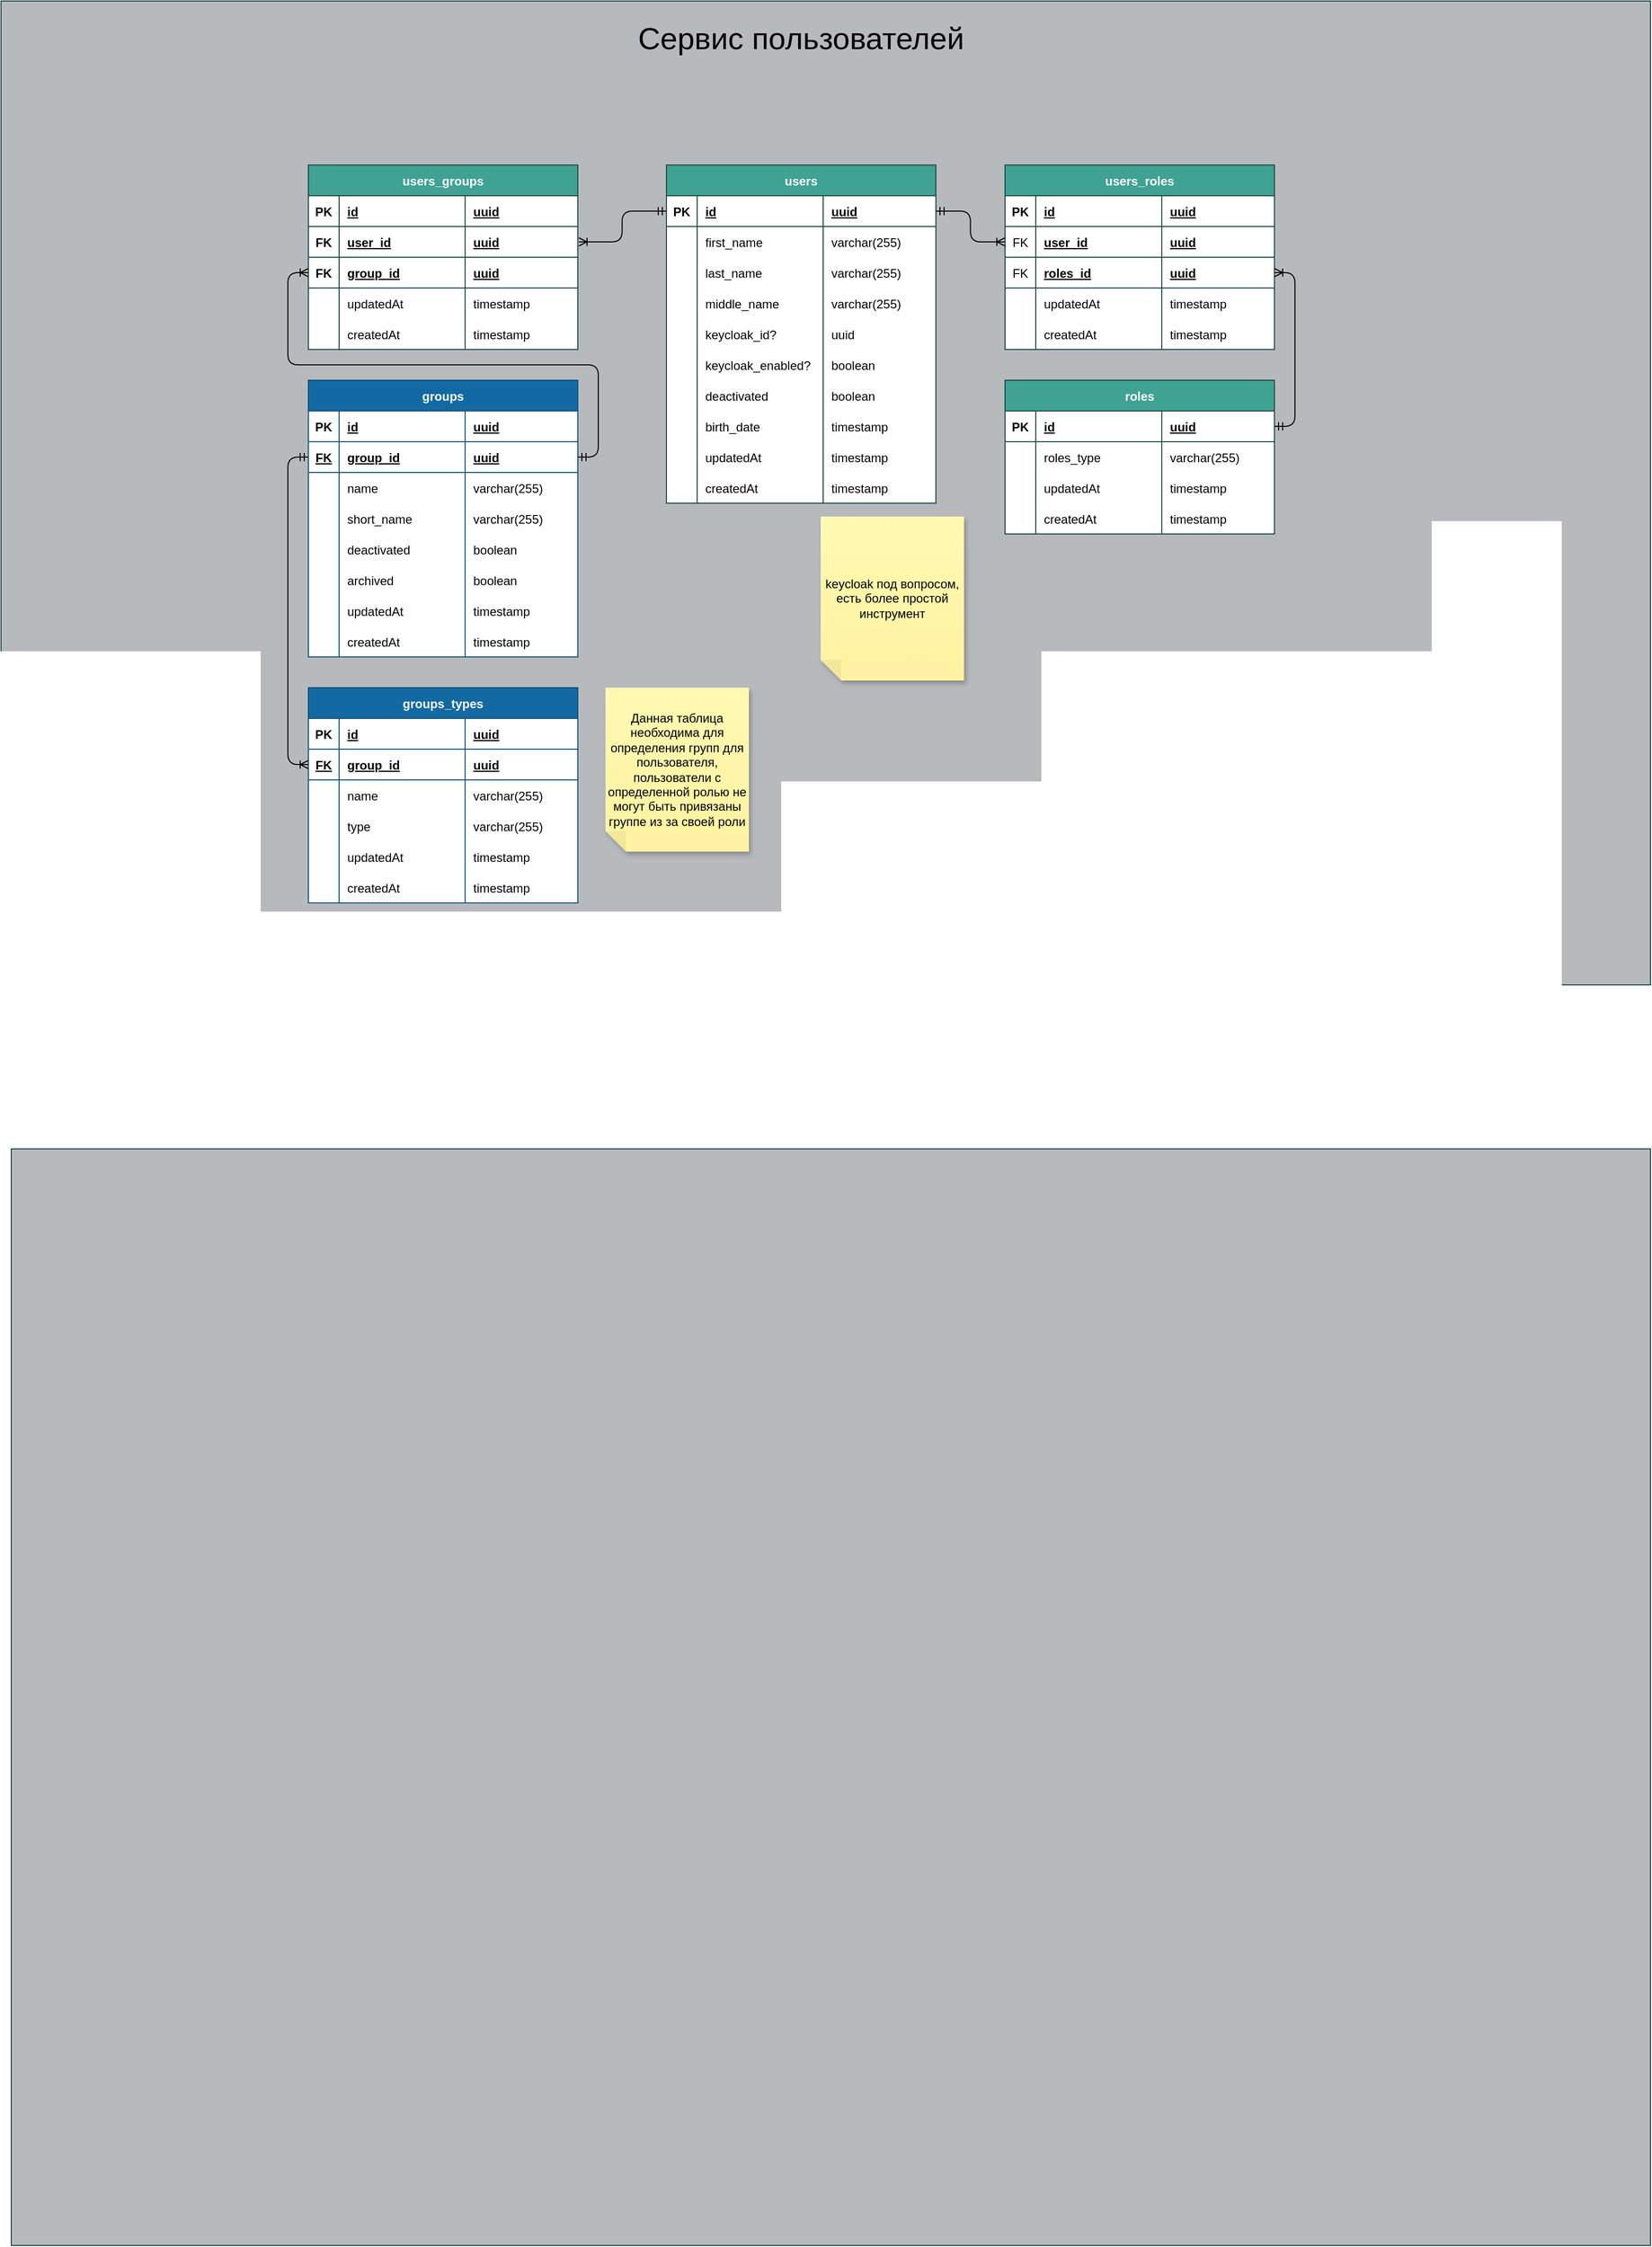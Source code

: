 <mxfile version="20.5.3" type="embed"><diagram name="Схема базы данных" id="sNNG_rTBb9Sv7WH3giw5"><mxGraphModel dx="1397" dy="708" grid="1" gridSize="10" guides="1" tooltips="1" connect="1" arrows="1" fold="1" page="1" pageScale="1" pageWidth="413" pageHeight="583" background="#ffffff" math="0" shadow="0"><root><mxCell id="0"/><mxCell id="1" parent="0"/><mxCell id="tufFg8tONRUplMRt9rdd-1" value="" style="rounded=0;whiteSpace=wrap;html=1;strokeColor=#1c4740;fillColor=#B7BABD;glass=0;gradientColor=none;" parent="1" vertex="1"><mxGeometry x="-370" y="80" width="1610" height="960" as="geometry"/></mxCell><mxCell id="tufFg8tONRUplMRt9rdd-44" value="users" style="shape=table;startSize=30;container=1;collapsible=1;childLayout=tableLayout;fixedRows=1;rowLines=0;fontStyle=1;align=center;resizeLast=1;shadow=0;fontColor=#ffffff;strokeColor=#1C4740;fillColor=#3FA292;swimlaneFillColor=#FFFFFF;" parent="1" vertex="1"><mxGeometry x="279.5" y="240" width="263" height="330" as="geometry"/></mxCell><mxCell id="tufFg8tONRUplMRt9rdd-45" value="" style="shape=partialRectangle;collapsible=0;dropTarget=0;pointerEvents=0;fillColor=none;top=0;left=0;bottom=1;right=0;points=[[0,0.5],[1,0.5]];portConstraint=eastwest;shadow=0;fontColor=#030303;strokeColor=#1C4740;" parent="tufFg8tONRUplMRt9rdd-44" vertex="1"><mxGeometry y="30" width="263" height="30" as="geometry"/></mxCell><mxCell id="tufFg8tONRUplMRt9rdd-46" value="PK" style="shape=partialRectangle;connectable=0;fillColor=none;top=0;left=0;bottom=0;right=0;fontStyle=1;overflow=hidden;shadow=0;fontColor=#030303;strokeColor=#000000;" parent="tufFg8tONRUplMRt9rdd-45" vertex="1"><mxGeometry width="30" height="30" as="geometry"><mxRectangle width="30" height="30" as="alternateBounds"/></mxGeometry></mxCell><mxCell id="tufFg8tONRUplMRt9rdd-47" value="id" style="shape=partialRectangle;connectable=0;fillColor=none;top=0;left=0;bottom=0;right=0;align=left;spacingLeft=6;fontStyle=5;overflow=hidden;shadow=0;fontColor=#030303;strokeColor=#000000;" parent="tufFg8tONRUplMRt9rdd-45" vertex="1"><mxGeometry x="30" width="123" height="30" as="geometry"><mxRectangle width="123" height="30" as="alternateBounds"/></mxGeometry></mxCell><mxCell id="tufFg8tONRUplMRt9rdd-48" value="uuid" style="shape=partialRectangle;connectable=0;fillColor=none;top=0;left=0;bottom=0;right=0;align=left;spacingLeft=6;fontStyle=5;overflow=hidden;shadow=0;fontColor=#030303;strokeColor=#000000;" parent="tufFg8tONRUplMRt9rdd-45" vertex="1"><mxGeometry x="153" width="110" height="30" as="geometry"><mxRectangle width="110" height="30" as="alternateBounds"/></mxGeometry></mxCell><mxCell id="tufFg8tONRUplMRt9rdd-49" style="shape=partialRectangle;collapsible=0;dropTarget=0;pointerEvents=0;fillColor=none;top=0;left=0;bottom=0;right=0;points=[[0,0.5],[1,0.5]];portConstraint=eastwest;shadow=0;fontColor=#030303;strokeColor=#1c4740;" parent="tufFg8tONRUplMRt9rdd-44" vertex="1"><mxGeometry y="60" width="263" height="30" as="geometry"/></mxCell><mxCell id="tufFg8tONRUplMRt9rdd-50" value="" style="shape=partialRectangle;connectable=0;fillColor=none;top=0;left=0;bottom=0;right=0;editable=1;overflow=hidden;shadow=0;fontColor=#030303;strokeColor=#000000;" parent="tufFg8tONRUplMRt9rdd-49" vertex="1"><mxGeometry width="30" height="30" as="geometry"><mxRectangle width="30" height="30" as="alternateBounds"/></mxGeometry></mxCell><mxCell id="tufFg8tONRUplMRt9rdd-51" value="first_name" style="shape=partialRectangle;connectable=0;fillColor=none;top=0;left=0;bottom=0;right=0;align=left;spacingLeft=6;overflow=hidden;shadow=0;fontColor=#030303;strokeColor=#000000;" parent="tufFg8tONRUplMRt9rdd-49" vertex="1"><mxGeometry x="30" width="123" height="30" as="geometry"><mxRectangle width="123" height="30" as="alternateBounds"/></mxGeometry></mxCell><mxCell id="tufFg8tONRUplMRt9rdd-52" value="varchar(255)" style="shape=partialRectangle;connectable=0;fillColor=none;top=0;left=0;bottom=0;right=0;align=left;spacingLeft=6;overflow=hidden;shadow=0;fontColor=#030303;strokeColor=#000000;" parent="tufFg8tONRUplMRt9rdd-49" vertex="1"><mxGeometry x="153" width="110" height="30" as="geometry"><mxRectangle width="110" height="30" as="alternateBounds"/></mxGeometry></mxCell><mxCell id="tufFg8tONRUplMRt9rdd-97" style="shape=partialRectangle;collapsible=0;dropTarget=0;pointerEvents=0;fillColor=none;top=0;left=0;bottom=0;right=0;points=[[0,0.5],[1,0.5]];portConstraint=eastwest;shadow=0;fontColor=#030303;strokeColor=#000000;" parent="tufFg8tONRUplMRt9rdd-44" vertex="1"><mxGeometry y="90" width="263" height="30" as="geometry"/></mxCell><mxCell id="tufFg8tONRUplMRt9rdd-98" value="" style="shape=partialRectangle;connectable=0;fillColor=none;top=0;left=0;bottom=0;right=0;editable=1;overflow=hidden;shadow=0;fontColor=#030303;strokeColor=#000000;" parent="tufFg8tONRUplMRt9rdd-97" vertex="1"><mxGeometry width="30" height="30" as="geometry"><mxRectangle width="30" height="30" as="alternateBounds"/></mxGeometry></mxCell><mxCell id="tufFg8tONRUplMRt9rdd-99" value="last_name" style="shape=partialRectangle;connectable=0;fillColor=none;top=0;left=0;bottom=0;right=0;align=left;spacingLeft=6;overflow=hidden;shadow=0;fontColor=#030303;strokeColor=#000000;" parent="tufFg8tONRUplMRt9rdd-97" vertex="1"><mxGeometry x="30" width="123" height="30" as="geometry"><mxRectangle width="123" height="30" as="alternateBounds"/></mxGeometry></mxCell><mxCell id="tufFg8tONRUplMRt9rdd-100" value="varchar(255)" style="shape=partialRectangle;connectable=0;fillColor=none;top=0;left=0;bottom=0;right=0;align=left;spacingLeft=6;overflow=hidden;shadow=0;fontColor=#030303;strokeColor=#000000;" parent="tufFg8tONRUplMRt9rdd-97" vertex="1"><mxGeometry x="153" width="110" height="30" as="geometry"><mxRectangle width="110" height="30" as="alternateBounds"/></mxGeometry></mxCell><mxCell id="tufFg8tONRUplMRt9rdd-101" style="shape=partialRectangle;collapsible=0;dropTarget=0;pointerEvents=0;fillColor=none;top=0;left=0;bottom=0;right=0;points=[[0,0.5],[1,0.5]];portConstraint=eastwest;shadow=0;fontColor=#030303;strokeColor=#000000;" parent="tufFg8tONRUplMRt9rdd-44" vertex="1"><mxGeometry y="120" width="263" height="30" as="geometry"/></mxCell><mxCell id="tufFg8tONRUplMRt9rdd-102" value="" style="shape=partialRectangle;connectable=0;fillColor=none;top=0;left=0;bottom=0;right=0;editable=1;overflow=hidden;shadow=0;fontColor=#030303;strokeColor=#000000;" parent="tufFg8tONRUplMRt9rdd-101" vertex="1"><mxGeometry width="30" height="30" as="geometry"><mxRectangle width="30" height="30" as="alternateBounds"/></mxGeometry></mxCell><mxCell id="tufFg8tONRUplMRt9rdd-103" value="middle_name" style="shape=partialRectangle;connectable=0;fillColor=none;top=0;left=0;bottom=0;right=0;align=left;spacingLeft=6;overflow=hidden;shadow=0;fontColor=#030303;strokeColor=#000000;" parent="tufFg8tONRUplMRt9rdd-101" vertex="1"><mxGeometry x="30" width="123" height="30" as="geometry"><mxRectangle width="123" height="30" as="alternateBounds"/></mxGeometry></mxCell><mxCell id="tufFg8tONRUplMRt9rdd-104" value="varchar(255)" style="shape=partialRectangle;connectable=0;fillColor=none;top=0;left=0;bottom=0;right=0;align=left;spacingLeft=6;overflow=hidden;shadow=0;fontColor=#030303;strokeColor=#000000;" parent="tufFg8tONRUplMRt9rdd-101" vertex="1"><mxGeometry x="153" width="110" height="30" as="geometry"><mxRectangle width="110" height="30" as="alternateBounds"/></mxGeometry></mxCell><mxCell id="tufFg8tONRUplMRt9rdd-105" style="shape=partialRectangle;collapsible=0;dropTarget=0;pointerEvents=0;fillColor=none;top=0;left=0;bottom=0;right=0;points=[[0,0.5],[1,0.5]];portConstraint=eastwest;shadow=0;fontColor=#030303;strokeColor=#000000;" parent="tufFg8tONRUplMRt9rdd-44" vertex="1"><mxGeometry y="150" width="263" height="30" as="geometry"/></mxCell><mxCell id="tufFg8tONRUplMRt9rdd-106" value="" style="shape=partialRectangle;connectable=0;fillColor=none;top=0;left=0;bottom=0;right=0;editable=1;overflow=hidden;shadow=0;fontColor=#030303;strokeColor=#000000;" parent="tufFg8tONRUplMRt9rdd-105" vertex="1"><mxGeometry width="30" height="30" as="geometry"><mxRectangle width="30" height="30" as="alternateBounds"/></mxGeometry></mxCell><mxCell id="tufFg8tONRUplMRt9rdd-107" value="keycloak_id?" style="shape=partialRectangle;connectable=0;fillColor=none;top=0;left=0;bottom=0;right=0;align=left;spacingLeft=6;overflow=hidden;shadow=0;fontColor=#030303;strokeColor=#000000;" parent="tufFg8tONRUplMRt9rdd-105" vertex="1"><mxGeometry x="30" width="123" height="30" as="geometry"><mxRectangle width="123" height="30" as="alternateBounds"/></mxGeometry></mxCell><mxCell id="tufFg8tONRUplMRt9rdd-108" value="uuid" style="shape=partialRectangle;connectable=0;fillColor=none;top=0;left=0;bottom=0;right=0;align=left;spacingLeft=6;overflow=hidden;shadow=0;fontColor=#030303;strokeColor=#000000;" parent="tufFg8tONRUplMRt9rdd-105" vertex="1"><mxGeometry x="153" width="110" height="30" as="geometry"><mxRectangle width="110" height="30" as="alternateBounds"/></mxGeometry></mxCell><mxCell id="tufFg8tONRUplMRt9rdd-109" style="shape=partialRectangle;collapsible=0;dropTarget=0;pointerEvents=0;fillColor=none;top=0;left=0;bottom=0;right=0;points=[[0,0.5],[1,0.5]];portConstraint=eastwest;shadow=0;fontColor=#030303;strokeColor=#000000;" parent="tufFg8tONRUplMRt9rdd-44" vertex="1"><mxGeometry y="180" width="263" height="30" as="geometry"/></mxCell><mxCell id="tufFg8tONRUplMRt9rdd-110" value="" style="shape=partialRectangle;connectable=0;fillColor=none;top=0;left=0;bottom=0;right=0;editable=1;overflow=hidden;shadow=0;fontColor=#030303;strokeColor=#000000;" parent="tufFg8tONRUplMRt9rdd-109" vertex="1"><mxGeometry width="30" height="30" as="geometry"><mxRectangle width="30" height="30" as="alternateBounds"/></mxGeometry></mxCell><mxCell id="tufFg8tONRUplMRt9rdd-111" value="keycloak_enabled?" style="shape=partialRectangle;connectable=0;fillColor=none;top=0;left=0;bottom=0;right=0;align=left;spacingLeft=6;overflow=hidden;shadow=0;fontColor=#030303;strokeColor=#000000;" parent="tufFg8tONRUplMRt9rdd-109" vertex="1"><mxGeometry x="30" width="123" height="30" as="geometry"><mxRectangle width="123" height="30" as="alternateBounds"/></mxGeometry></mxCell><mxCell id="tufFg8tONRUplMRt9rdd-112" value="boolean" style="shape=partialRectangle;connectable=0;fillColor=none;top=0;left=0;bottom=0;right=0;align=left;spacingLeft=6;overflow=hidden;shadow=0;fontColor=#030303;strokeColor=#000000;" parent="tufFg8tONRUplMRt9rdd-109" vertex="1"><mxGeometry x="153" width="110" height="30" as="geometry"><mxRectangle width="110" height="30" as="alternateBounds"/></mxGeometry></mxCell><mxCell id="tufFg8tONRUplMRt9rdd-113" style="shape=partialRectangle;collapsible=0;dropTarget=0;pointerEvents=0;fillColor=none;top=0;left=0;bottom=0;right=0;points=[[0,0.5],[1,0.5]];portConstraint=eastwest;shadow=0;fontColor=#030303;strokeColor=#000000;" parent="tufFg8tONRUplMRt9rdd-44" vertex="1"><mxGeometry y="210" width="263" height="30" as="geometry"/></mxCell><mxCell id="tufFg8tONRUplMRt9rdd-114" value="" style="shape=partialRectangle;connectable=0;fillColor=none;top=0;left=0;bottom=0;right=0;editable=1;overflow=hidden;shadow=0;fontColor=#030303;strokeColor=#000000;" parent="tufFg8tONRUplMRt9rdd-113" vertex="1"><mxGeometry width="30" height="30" as="geometry"><mxRectangle width="30" height="30" as="alternateBounds"/></mxGeometry></mxCell><mxCell id="tufFg8tONRUplMRt9rdd-115" value="deactivated" style="shape=partialRectangle;connectable=0;fillColor=none;top=0;left=0;bottom=0;right=0;align=left;spacingLeft=6;overflow=hidden;shadow=0;fontColor=#030303;strokeColor=#000000;" parent="tufFg8tONRUplMRt9rdd-113" vertex="1"><mxGeometry x="30" width="123" height="30" as="geometry"><mxRectangle width="123" height="30" as="alternateBounds"/></mxGeometry></mxCell><mxCell id="tufFg8tONRUplMRt9rdd-116" value="boolean" style="shape=partialRectangle;connectable=0;fillColor=none;top=0;left=0;bottom=0;right=0;align=left;spacingLeft=6;overflow=hidden;shadow=0;fontColor=#030303;strokeColor=#000000;" parent="tufFg8tONRUplMRt9rdd-113" vertex="1"><mxGeometry x="153" width="110" height="30" as="geometry"><mxRectangle width="110" height="30" as="alternateBounds"/></mxGeometry></mxCell><mxCell id="tufFg8tONRUplMRt9rdd-117" style="shape=partialRectangle;collapsible=0;dropTarget=0;pointerEvents=0;fillColor=none;top=0;left=0;bottom=0;right=0;points=[[0,0.5],[1,0.5]];portConstraint=eastwest;shadow=0;fontColor=#030303;strokeColor=#000000;" parent="tufFg8tONRUplMRt9rdd-44" vertex="1"><mxGeometry y="240" width="263" height="30" as="geometry"/></mxCell><mxCell id="tufFg8tONRUplMRt9rdd-118" value="" style="shape=partialRectangle;connectable=0;fillColor=none;top=0;left=0;bottom=0;right=0;editable=1;overflow=hidden;shadow=0;fontColor=#030303;strokeColor=#000000;" parent="tufFg8tONRUplMRt9rdd-117" vertex="1"><mxGeometry width="30" height="30" as="geometry"><mxRectangle width="30" height="30" as="alternateBounds"/></mxGeometry></mxCell><mxCell id="tufFg8tONRUplMRt9rdd-119" value="birth_date" style="shape=partialRectangle;connectable=0;fillColor=none;top=0;left=0;bottom=0;right=0;align=left;spacingLeft=6;overflow=hidden;shadow=0;fontColor=#030303;strokeColor=#000000;" parent="tufFg8tONRUplMRt9rdd-117" vertex="1"><mxGeometry x="30" width="123" height="30" as="geometry"><mxRectangle width="123" height="30" as="alternateBounds"/></mxGeometry></mxCell><mxCell id="tufFg8tONRUplMRt9rdd-120" value="timestamp" style="shape=partialRectangle;connectable=0;fillColor=none;top=0;left=0;bottom=0;right=0;align=left;spacingLeft=6;overflow=hidden;shadow=0;fontColor=#030303;strokeColor=#000000;" parent="tufFg8tONRUplMRt9rdd-117" vertex="1"><mxGeometry x="153" width="110" height="30" as="geometry"><mxRectangle width="110" height="30" as="alternateBounds"/></mxGeometry></mxCell><mxCell id="tufFg8tONRUplMRt9rdd-89" value="" style="shape=partialRectangle;collapsible=0;dropTarget=0;pointerEvents=0;fillColor=none;top=0;left=0;bottom=0;right=0;points=[[0,0.5],[1,0.5]];portConstraint=eastwest;shadow=0;fontColor=#030303;strokeColor=#000000;" parent="tufFg8tONRUplMRt9rdd-44" vertex="1"><mxGeometry y="270" width="263" height="30" as="geometry"/></mxCell><mxCell id="tufFg8tONRUplMRt9rdd-90" value="" style="shape=partialRectangle;connectable=0;fillColor=none;top=0;left=0;bottom=0;right=0;editable=1;overflow=hidden;shadow=0;fontColor=#030303;strokeColor=#000000;" parent="tufFg8tONRUplMRt9rdd-89" vertex="1"><mxGeometry width="30" height="30" as="geometry"><mxRectangle width="30" height="30" as="alternateBounds"/></mxGeometry></mxCell><mxCell id="tufFg8tONRUplMRt9rdd-91" value="updatedAt" style="shape=partialRectangle;connectable=0;fillColor=none;top=0;left=0;bottom=0;right=0;align=left;spacingLeft=6;overflow=hidden;shadow=0;fontColor=#030303;strokeColor=#000000;" parent="tufFg8tONRUplMRt9rdd-89" vertex="1"><mxGeometry x="30" width="123" height="30" as="geometry"><mxRectangle width="123" height="30" as="alternateBounds"/></mxGeometry></mxCell><mxCell id="tufFg8tONRUplMRt9rdd-92" value="timestamp" style="shape=partialRectangle;connectable=0;fillColor=none;top=0;left=0;bottom=0;right=0;align=left;spacingLeft=6;overflow=hidden;shadow=0;fontColor=#030303;strokeColor=#000000;" parent="tufFg8tONRUplMRt9rdd-89" vertex="1"><mxGeometry x="153" width="110" height="30" as="geometry"><mxRectangle width="110" height="30" as="alternateBounds"/></mxGeometry></mxCell><mxCell id="tufFg8tONRUplMRt9rdd-93" style="shape=partialRectangle;collapsible=0;dropTarget=0;pointerEvents=0;fillColor=none;top=0;left=0;bottom=0;right=0;points=[[0,0.5],[1,0.5]];portConstraint=eastwest;shadow=0;fontColor=#030303;strokeColor=#000000;" parent="tufFg8tONRUplMRt9rdd-44" vertex="1"><mxGeometry y="300" width="263" height="30" as="geometry"/></mxCell><mxCell id="tufFg8tONRUplMRt9rdd-94" style="shape=partialRectangle;connectable=0;fillColor=none;top=0;left=0;bottom=0;right=0;editable=1;overflow=hidden;shadow=0;fontColor=#030303;strokeColor=#000000;" parent="tufFg8tONRUplMRt9rdd-93" vertex="1"><mxGeometry width="30" height="30" as="geometry"><mxRectangle width="30" height="30" as="alternateBounds"/></mxGeometry></mxCell><mxCell id="tufFg8tONRUplMRt9rdd-95" value="createdAt" style="shape=partialRectangle;connectable=0;fillColor=none;top=0;left=0;bottom=0;right=0;align=left;spacingLeft=6;overflow=hidden;shadow=0;fontColor=#030303;strokeColor=#000000;" parent="tufFg8tONRUplMRt9rdd-93" vertex="1"><mxGeometry x="30" width="123" height="30" as="geometry"><mxRectangle width="123" height="30" as="alternateBounds"/></mxGeometry></mxCell><mxCell id="tufFg8tONRUplMRt9rdd-96" value="timestamp" style="shape=partialRectangle;connectable=0;fillColor=none;top=0;left=0;bottom=0;right=0;align=left;spacingLeft=6;overflow=hidden;shadow=0;fontColor=#030303;strokeColor=#000000;" parent="tufFg8tONRUplMRt9rdd-93" vertex="1"><mxGeometry x="153" width="110" height="30" as="geometry"><mxRectangle width="110" height="30" as="alternateBounds"/></mxGeometry></mxCell><mxCell id="tufFg8tONRUplMRt9rdd-127" value="Сервис пользователей" style="text;html=1;strokeColor=none;fillColor=none;align=center;verticalAlign=middle;whiteSpace=wrap;rounded=0;shadow=0;fontColor=#030303;strokeWidth=5;spacing=7;spacingTop=1;fontSize=30;" parent="1" vertex="1"><mxGeometry x="121" y="100" width="580" height="30" as="geometry"/></mxCell><mxCell id="tufFg8tONRUplMRt9rdd-128" value="users_roles" style="shape=table;startSize=30;container=1;collapsible=1;childLayout=tableLayout;fixedRows=1;rowLines=0;fontStyle=1;align=center;resizeLast=1;shadow=0;fontColor=#ffffff;strokeColor=#1C4740;fillColor=#3FA292;swimlaneFillColor=#FFFFFF;" parent="1" vertex="1"><mxGeometry x="610" y="240" width="263" height="180" as="geometry"/></mxCell><mxCell id="tufFg8tONRUplMRt9rdd-129" value="" style="shape=partialRectangle;collapsible=0;dropTarget=0;pointerEvents=0;fillColor=none;top=0;left=0;bottom=1;right=0;points=[[0,0.5],[1,0.5]];portConstraint=eastwest;shadow=0;fontColor=#030303;strokeColor=#1C4740;" parent="tufFg8tONRUplMRt9rdd-128" vertex="1"><mxGeometry y="30" width="263" height="30" as="geometry"/></mxCell><mxCell id="tufFg8tONRUplMRt9rdd-130" value="PK" style="shape=partialRectangle;connectable=0;fillColor=none;top=0;left=0;bottom=0;right=0;fontStyle=1;overflow=hidden;shadow=0;fontColor=#030303;strokeColor=#000000;" parent="tufFg8tONRUplMRt9rdd-129" vertex="1"><mxGeometry width="30" height="30" as="geometry"><mxRectangle width="30" height="30" as="alternateBounds"/></mxGeometry></mxCell><mxCell id="tufFg8tONRUplMRt9rdd-131" value="id" style="shape=partialRectangle;connectable=0;fillColor=none;top=0;left=0;bottom=0;right=0;align=left;spacingLeft=6;fontStyle=5;overflow=hidden;shadow=0;fontColor=#030303;strokeColor=#000000;" parent="tufFg8tONRUplMRt9rdd-129" vertex="1"><mxGeometry x="30" width="123" height="30" as="geometry"><mxRectangle width="123" height="30" as="alternateBounds"/></mxGeometry></mxCell><mxCell id="tufFg8tONRUplMRt9rdd-132" value="uuid" style="shape=partialRectangle;connectable=0;fillColor=none;top=0;left=0;bottom=0;right=0;align=left;spacingLeft=6;fontStyle=5;overflow=hidden;shadow=0;fontColor=#030303;strokeColor=#000000;" parent="tufFg8tONRUplMRt9rdd-129" vertex="1"><mxGeometry x="153" width="110" height="30" as="geometry"><mxRectangle width="110" height="30" as="alternateBounds"/></mxGeometry></mxCell><mxCell id="tufFg8tONRUplMRt9rdd-133" style="shape=partialRectangle;collapsible=0;dropTarget=0;pointerEvents=0;fillColor=none;top=0;left=0;bottom=1;right=0;points=[[0,0.5],[1,0.5]];portConstraint=eastwest;shadow=0;fontColor=#030303;strokeColor=#1c4740;" parent="tufFg8tONRUplMRt9rdd-128" vertex="1"><mxGeometry y="60" width="263" height="30" as="geometry"/></mxCell><mxCell id="tufFg8tONRUplMRt9rdd-134" value="FK" style="shape=partialRectangle;connectable=0;fillColor=none;top=0;left=0;bottom=0;right=0;editable=1;overflow=hidden;shadow=0;fontColor=#030303;strokeColor=#000000;" parent="tufFg8tONRUplMRt9rdd-133" vertex="1"><mxGeometry width="30" height="30" as="geometry"><mxRectangle width="30" height="30" as="alternateBounds"/></mxGeometry></mxCell><mxCell id="tufFg8tONRUplMRt9rdd-135" value="user_id" style="shape=partialRectangle;connectable=0;fillColor=none;top=0;left=0;bottom=0;right=0;align=left;spacingLeft=6;overflow=hidden;shadow=0;fontColor=#030303;strokeColor=#000000;fontStyle=5" parent="tufFg8tONRUplMRt9rdd-133" vertex="1"><mxGeometry x="30" width="123" height="30" as="geometry"><mxRectangle width="123" height="30" as="alternateBounds"/></mxGeometry></mxCell><mxCell id="tufFg8tONRUplMRt9rdd-136" value="uuid" style="shape=partialRectangle;connectable=0;fillColor=none;top=0;left=0;bottom=0;right=0;align=left;spacingLeft=6;overflow=hidden;shadow=0;fontColor=#030303;strokeColor=#000000;fontStyle=5" parent="tufFg8tONRUplMRt9rdd-133" vertex="1"><mxGeometry x="153" width="110" height="30" as="geometry"><mxRectangle width="110" height="30" as="alternateBounds"/></mxGeometry></mxCell><mxCell id="tufFg8tONRUplMRt9rdd-137" style="shape=partialRectangle;collapsible=0;dropTarget=0;pointerEvents=0;fillColor=none;top=0;left=0;bottom=1;right=0;points=[[0,0.5],[1,0.5]];portConstraint=eastwest;shadow=0;fontColor=#030303;strokeColor=#1C4740;" parent="tufFg8tONRUplMRt9rdd-128" vertex="1"><mxGeometry y="90" width="263" height="30" as="geometry"/></mxCell><mxCell id="tufFg8tONRUplMRt9rdd-138" value="FK" style="shape=partialRectangle;connectable=0;fillColor=none;top=0;left=0;bottom=0;right=0;editable=1;overflow=hidden;shadow=0;fontColor=#030303;strokeColor=#000000;" parent="tufFg8tONRUplMRt9rdd-137" vertex="1"><mxGeometry width="30" height="30" as="geometry"><mxRectangle width="30" height="30" as="alternateBounds"/></mxGeometry></mxCell><mxCell id="tufFg8tONRUplMRt9rdd-139" value="roles_id" style="shape=partialRectangle;connectable=0;fillColor=none;top=0;left=0;bottom=0;right=0;align=left;spacingLeft=6;overflow=hidden;shadow=0;fontColor=#030303;strokeColor=#000000;fontStyle=5" parent="tufFg8tONRUplMRt9rdd-137" vertex="1"><mxGeometry x="30" width="123" height="30" as="geometry"><mxRectangle width="123" height="30" as="alternateBounds"/></mxGeometry></mxCell><mxCell id="tufFg8tONRUplMRt9rdd-140" value="uuid" style="shape=partialRectangle;connectable=0;fillColor=none;top=0;left=0;bottom=0;right=0;align=left;spacingLeft=6;overflow=hidden;shadow=0;fontColor=#030303;strokeColor=#000000;fontStyle=5" parent="tufFg8tONRUplMRt9rdd-137" vertex="1"><mxGeometry x="153" width="110" height="30" as="geometry"><mxRectangle width="110" height="30" as="alternateBounds"/></mxGeometry></mxCell><mxCell id="tufFg8tONRUplMRt9rdd-161" value="" style="shape=partialRectangle;collapsible=0;dropTarget=0;pointerEvents=0;fillColor=none;top=0;left=0;bottom=0;right=0;points=[[0,0.5],[1,0.5]];portConstraint=eastwest;shadow=0;fontColor=#030303;strokeColor=#000000;" parent="tufFg8tONRUplMRt9rdd-128" vertex="1"><mxGeometry y="120" width="263" height="30" as="geometry"/></mxCell><mxCell id="tufFg8tONRUplMRt9rdd-162" value="" style="shape=partialRectangle;connectable=0;fillColor=none;top=0;left=0;bottom=0;right=0;editable=1;overflow=hidden;shadow=0;fontColor=#030303;strokeColor=#000000;" parent="tufFg8tONRUplMRt9rdd-161" vertex="1"><mxGeometry width="30" height="30" as="geometry"><mxRectangle width="30" height="30" as="alternateBounds"/></mxGeometry></mxCell><mxCell id="tufFg8tONRUplMRt9rdd-163" value="updatedAt" style="shape=partialRectangle;connectable=0;fillColor=none;top=0;left=0;bottom=0;right=0;align=left;spacingLeft=6;overflow=hidden;shadow=0;fontColor=#030303;strokeColor=#000000;" parent="tufFg8tONRUplMRt9rdd-161" vertex="1"><mxGeometry x="30" width="123" height="30" as="geometry"><mxRectangle width="123" height="30" as="alternateBounds"/></mxGeometry></mxCell><mxCell id="tufFg8tONRUplMRt9rdd-164" value="timestamp" style="shape=partialRectangle;connectable=0;fillColor=none;top=0;left=0;bottom=0;right=0;align=left;spacingLeft=6;overflow=hidden;shadow=0;fontColor=#030303;strokeColor=#000000;" parent="tufFg8tONRUplMRt9rdd-161" vertex="1"><mxGeometry x="153" width="110" height="30" as="geometry"><mxRectangle width="110" height="30" as="alternateBounds"/></mxGeometry></mxCell><mxCell id="tufFg8tONRUplMRt9rdd-165" style="shape=partialRectangle;collapsible=0;dropTarget=0;pointerEvents=0;fillColor=none;top=0;left=0;bottom=0;right=0;points=[[0,0.5],[1,0.5]];portConstraint=eastwest;shadow=0;fontColor=#030303;strokeColor=#000000;" parent="tufFg8tONRUplMRt9rdd-128" vertex="1"><mxGeometry y="150" width="263" height="30" as="geometry"/></mxCell><mxCell id="tufFg8tONRUplMRt9rdd-166" style="shape=partialRectangle;connectable=0;fillColor=none;top=0;left=0;bottom=0;right=0;editable=1;overflow=hidden;shadow=0;fontColor=#030303;strokeColor=#000000;" parent="tufFg8tONRUplMRt9rdd-165" vertex="1"><mxGeometry width="30" height="30" as="geometry"><mxRectangle width="30" height="30" as="alternateBounds"/></mxGeometry></mxCell><mxCell id="tufFg8tONRUplMRt9rdd-167" value="createdAt" style="shape=partialRectangle;connectable=0;fillColor=none;top=0;left=0;bottom=0;right=0;align=left;spacingLeft=6;overflow=hidden;shadow=0;fontColor=#030303;strokeColor=#000000;" parent="tufFg8tONRUplMRt9rdd-165" vertex="1"><mxGeometry x="30" width="123" height="30" as="geometry"><mxRectangle width="123" height="30" as="alternateBounds"/></mxGeometry></mxCell><mxCell id="tufFg8tONRUplMRt9rdd-168" value="timestamp" style="shape=partialRectangle;connectable=0;fillColor=none;top=0;left=0;bottom=0;right=0;align=left;spacingLeft=6;overflow=hidden;shadow=0;fontColor=#030303;strokeColor=#000000;" parent="tufFg8tONRUplMRt9rdd-165" vertex="1"><mxGeometry x="153" width="110" height="30" as="geometry"><mxRectangle width="110" height="30" as="alternateBounds"/></mxGeometry></mxCell><mxCell id="tufFg8tONRUplMRt9rdd-169" value="roles" style="shape=table;startSize=30;container=1;collapsible=1;childLayout=tableLayout;fixedRows=1;rowLines=0;fontStyle=1;align=center;resizeLast=1;shadow=0;fontColor=#ffffff;strokeColor=#1C4740;fillColor=#3FA292;swimlaneFillColor=#FFFFFF;" parent="1" vertex="1"><mxGeometry x="610" y="450" width="263" height="150" as="geometry"/></mxCell><mxCell id="tufFg8tONRUplMRt9rdd-170" value="" style="shape=partialRectangle;collapsible=0;dropTarget=0;pointerEvents=0;fillColor=none;top=0;left=0;bottom=1;right=0;points=[[0,0.5],[1,0.5]];portConstraint=eastwest;shadow=0;fontColor=#030303;strokeColor=#1C4740;" parent="tufFg8tONRUplMRt9rdd-169" vertex="1"><mxGeometry y="30" width="263" height="30" as="geometry"/></mxCell><mxCell id="tufFg8tONRUplMRt9rdd-171" value="PK" style="shape=partialRectangle;connectable=0;fillColor=none;top=0;left=0;bottom=0;right=0;fontStyle=1;overflow=hidden;shadow=0;fontColor=#030303;strokeColor=#000000;" parent="tufFg8tONRUplMRt9rdd-170" vertex="1"><mxGeometry width="30" height="30" as="geometry"><mxRectangle width="30" height="30" as="alternateBounds"/></mxGeometry></mxCell><mxCell id="tufFg8tONRUplMRt9rdd-172" value="id" style="shape=partialRectangle;connectable=0;fillColor=none;top=0;left=0;bottom=0;right=0;align=left;spacingLeft=6;fontStyle=5;overflow=hidden;shadow=0;fontColor=#030303;strokeColor=#000000;" parent="tufFg8tONRUplMRt9rdd-170" vertex="1"><mxGeometry x="30" width="123" height="30" as="geometry"><mxRectangle width="123" height="30" as="alternateBounds"/></mxGeometry></mxCell><mxCell id="tufFg8tONRUplMRt9rdd-173" value="uuid" style="shape=partialRectangle;connectable=0;fillColor=none;top=0;left=0;bottom=0;right=0;align=left;spacingLeft=6;fontStyle=5;overflow=hidden;shadow=0;fontColor=#030303;strokeColor=#000000;" parent="tufFg8tONRUplMRt9rdd-170" vertex="1"><mxGeometry x="153" width="110" height="30" as="geometry"><mxRectangle width="110" height="30" as="alternateBounds"/></mxGeometry></mxCell><mxCell id="tufFg8tONRUplMRt9rdd-174" style="shape=partialRectangle;collapsible=0;dropTarget=0;pointerEvents=0;fillColor=none;top=0;left=0;bottom=0;right=0;points=[[0,0.5],[1,0.5]];portConstraint=eastwest;shadow=0;fontColor=#030303;strokeColor=#1c4740;" parent="tufFg8tONRUplMRt9rdd-169" vertex="1"><mxGeometry y="60" width="263" height="30" as="geometry"/></mxCell><mxCell id="tufFg8tONRUplMRt9rdd-175" value="" style="shape=partialRectangle;connectable=0;fillColor=none;top=0;left=0;bottom=0;right=0;editable=1;overflow=hidden;shadow=0;fontColor=#030303;strokeColor=#000000;" parent="tufFg8tONRUplMRt9rdd-174" vertex="1"><mxGeometry width="30" height="30" as="geometry"><mxRectangle width="30" height="30" as="alternateBounds"/></mxGeometry></mxCell><mxCell id="tufFg8tONRUplMRt9rdd-176" value="roles_type" style="shape=partialRectangle;connectable=0;fillColor=none;top=0;left=0;bottom=0;right=0;align=left;spacingLeft=6;overflow=hidden;shadow=0;fontColor=#030303;strokeColor=#000000;" parent="tufFg8tONRUplMRt9rdd-174" vertex="1"><mxGeometry x="30" width="123" height="30" as="geometry"><mxRectangle width="123" height="30" as="alternateBounds"/></mxGeometry></mxCell><mxCell id="tufFg8tONRUplMRt9rdd-177" value="varchar(255)" style="shape=partialRectangle;connectable=0;fillColor=none;top=0;left=0;bottom=0;right=0;align=left;spacingLeft=6;overflow=hidden;shadow=0;fontColor=#030303;strokeColor=#000000;" parent="tufFg8tONRUplMRt9rdd-174" vertex="1"><mxGeometry x="153" width="110" height="30" as="geometry"><mxRectangle width="110" height="30" as="alternateBounds"/></mxGeometry></mxCell><mxCell id="tufFg8tONRUplMRt9rdd-182" value="" style="shape=partialRectangle;collapsible=0;dropTarget=0;pointerEvents=0;fillColor=none;top=0;left=0;bottom=0;right=0;points=[[0,0.5],[1,0.5]];portConstraint=eastwest;shadow=0;fontColor=#030303;strokeColor=#000000;" parent="tufFg8tONRUplMRt9rdd-169" vertex="1"><mxGeometry y="90" width="263" height="30" as="geometry"/></mxCell><mxCell id="tufFg8tONRUplMRt9rdd-183" value="" style="shape=partialRectangle;connectable=0;fillColor=none;top=0;left=0;bottom=0;right=0;editable=1;overflow=hidden;shadow=0;fontColor=#030303;strokeColor=#000000;" parent="tufFg8tONRUplMRt9rdd-182" vertex="1"><mxGeometry width="30" height="30" as="geometry"><mxRectangle width="30" height="30" as="alternateBounds"/></mxGeometry></mxCell><mxCell id="tufFg8tONRUplMRt9rdd-184" value="updatedAt" style="shape=partialRectangle;connectable=0;fillColor=none;top=0;left=0;bottom=0;right=0;align=left;spacingLeft=6;overflow=hidden;shadow=0;fontColor=#030303;strokeColor=#000000;" parent="tufFg8tONRUplMRt9rdd-182" vertex="1"><mxGeometry x="30" width="123" height="30" as="geometry"><mxRectangle width="123" height="30" as="alternateBounds"/></mxGeometry></mxCell><mxCell id="tufFg8tONRUplMRt9rdd-185" value="timestamp" style="shape=partialRectangle;connectable=0;fillColor=none;top=0;left=0;bottom=0;right=0;align=left;spacingLeft=6;overflow=hidden;shadow=0;fontColor=#030303;strokeColor=#000000;" parent="tufFg8tONRUplMRt9rdd-182" vertex="1"><mxGeometry x="153" width="110" height="30" as="geometry"><mxRectangle width="110" height="30" as="alternateBounds"/></mxGeometry></mxCell><mxCell id="tufFg8tONRUplMRt9rdd-186" style="shape=partialRectangle;collapsible=0;dropTarget=0;pointerEvents=0;fillColor=none;top=0;left=0;bottom=0;right=0;points=[[0,0.5],[1,0.5]];portConstraint=eastwest;shadow=0;fontColor=#030303;strokeColor=#000000;" parent="tufFg8tONRUplMRt9rdd-169" vertex="1"><mxGeometry y="120" width="263" height="30" as="geometry"/></mxCell><mxCell id="tufFg8tONRUplMRt9rdd-187" style="shape=partialRectangle;connectable=0;fillColor=none;top=0;left=0;bottom=0;right=0;editable=1;overflow=hidden;shadow=0;fontColor=#030303;strokeColor=#000000;" parent="tufFg8tONRUplMRt9rdd-186" vertex="1"><mxGeometry width="30" height="30" as="geometry"><mxRectangle width="30" height="30" as="alternateBounds"/></mxGeometry></mxCell><mxCell id="tufFg8tONRUplMRt9rdd-188" value="createdAt" style="shape=partialRectangle;connectable=0;fillColor=none;top=0;left=0;bottom=0;right=0;align=left;spacingLeft=6;overflow=hidden;shadow=0;fontColor=#030303;strokeColor=#000000;" parent="tufFg8tONRUplMRt9rdd-186" vertex="1"><mxGeometry x="30" width="123" height="30" as="geometry"><mxRectangle width="123" height="30" as="alternateBounds"/></mxGeometry></mxCell><mxCell id="tufFg8tONRUplMRt9rdd-189" value="timestamp" style="shape=partialRectangle;connectable=0;fillColor=none;top=0;left=0;bottom=0;right=0;align=left;spacingLeft=6;overflow=hidden;shadow=0;fontColor=#030303;strokeColor=#000000;" parent="tufFg8tONRUplMRt9rdd-186" vertex="1"><mxGeometry x="153" width="110" height="30" as="geometry"><mxRectangle width="110" height="30" as="alternateBounds"/></mxGeometry></mxCell><mxCell id="tufFg8tONRUplMRt9rdd-190" style="edgeStyle=orthogonalEdgeStyle;rounded=1;orthogonalLoop=1;jettySize=auto;html=1;exitX=1;exitY=0.5;exitDx=0;exitDy=0;entryX=1;entryY=0.5;entryDx=0;entryDy=0;fontSize=12;startArrow=ERmandOne;startFill=0;endArrow=ERoneToMany;endFill=0;strokeColor=#000000;" parent="1" source="tufFg8tONRUplMRt9rdd-170" target="tufFg8tONRUplMRt9rdd-137" edge="1"><mxGeometry relative="1" as="geometry"/></mxCell><mxCell id="tufFg8tONRUplMRt9rdd-191" style="edgeStyle=orthogonalEdgeStyle;rounded=1;orthogonalLoop=1;jettySize=auto;html=1;exitX=1;exitY=0.5;exitDx=0;exitDy=0;entryX=0;entryY=0.5;entryDx=0;entryDy=0;fontSize=12;startArrow=ERmandOne;startFill=0;endArrow=ERoneToMany;endFill=0;strokeColor=#000000;" parent="1" source="tufFg8tONRUplMRt9rdd-45" target="tufFg8tONRUplMRt9rdd-133" edge="1"><mxGeometry relative="1" as="geometry"/></mxCell><mxCell id="tufFg8tONRUplMRt9rdd-192" value="users_groups" style="shape=table;startSize=30;container=1;collapsible=1;childLayout=tableLayout;fixedRows=1;rowLines=0;fontStyle=1;align=center;resizeLast=1;shadow=0;fontColor=#ffffff;strokeColor=#1C4740;fillColor=#3FA292;swimlaneFillColor=#FFFFFF;" parent="1" vertex="1"><mxGeometry x="-70" y="240" width="263" height="180" as="geometry"/></mxCell><mxCell id="tufFg8tONRUplMRt9rdd-193" value="" style="shape=partialRectangle;collapsible=0;dropTarget=0;pointerEvents=0;fillColor=none;top=0;left=0;bottom=1;right=0;points=[[0,0.5],[1,0.5]];portConstraint=eastwest;shadow=0;fontColor=#030303;strokeColor=#1C4740;" parent="tufFg8tONRUplMRt9rdd-192" vertex="1"><mxGeometry y="30" width="263" height="30" as="geometry"/></mxCell><mxCell id="tufFg8tONRUplMRt9rdd-194" value="PK" style="shape=partialRectangle;connectable=0;fillColor=none;top=0;left=0;bottom=0;right=0;fontStyle=1;overflow=hidden;shadow=0;fontColor=#030303;strokeColor=#000000;" parent="tufFg8tONRUplMRt9rdd-193" vertex="1"><mxGeometry width="30" height="30" as="geometry"><mxRectangle width="30" height="30" as="alternateBounds"/></mxGeometry></mxCell><mxCell id="tufFg8tONRUplMRt9rdd-195" value="id" style="shape=partialRectangle;connectable=0;fillColor=none;top=0;left=0;bottom=0;right=0;align=left;spacingLeft=6;fontStyle=5;overflow=hidden;shadow=0;fontColor=#030303;strokeColor=#000000;" parent="tufFg8tONRUplMRt9rdd-193" vertex="1"><mxGeometry x="30" width="123" height="30" as="geometry"><mxRectangle width="123" height="30" as="alternateBounds"/></mxGeometry></mxCell><mxCell id="tufFg8tONRUplMRt9rdd-196" value="uuid" style="shape=partialRectangle;connectable=0;fillColor=none;top=0;left=0;bottom=0;right=0;align=left;spacingLeft=6;fontStyle=5;overflow=hidden;shadow=0;fontColor=#030303;strokeColor=#000000;" parent="tufFg8tONRUplMRt9rdd-193" vertex="1"><mxGeometry x="153" width="110" height="30" as="geometry"><mxRectangle width="110" height="30" as="alternateBounds"/></mxGeometry></mxCell><mxCell id="tufFg8tONRUplMRt9rdd-197" style="shape=partialRectangle;collapsible=0;dropTarget=0;pointerEvents=0;fillColor=none;top=0;left=0;bottom=1;right=0;points=[[0,0.5],[1,0.5]];portConstraint=eastwest;shadow=0;fontColor=#030303;strokeColor=#1c4740;perimeterSpacing=1;" parent="tufFg8tONRUplMRt9rdd-192" vertex="1"><mxGeometry y="60" width="263" height="30" as="geometry"/></mxCell><mxCell id="tufFg8tONRUplMRt9rdd-198" value="FK" style="shape=partialRectangle;connectable=0;fillColor=none;top=0;left=0;bottom=0;right=0;editable=1;overflow=hidden;shadow=0;fontColor=#030303;strokeColor=#000000;fontStyle=1" parent="tufFg8tONRUplMRt9rdd-197" vertex="1"><mxGeometry width="30" height="30" as="geometry"><mxRectangle width="30" height="30" as="alternateBounds"/></mxGeometry></mxCell><mxCell id="tufFg8tONRUplMRt9rdd-199" value="user_id" style="shape=partialRectangle;connectable=0;fillColor=none;top=0;left=0;bottom=0;right=0;align=left;spacingLeft=6;overflow=hidden;shadow=0;fontColor=#030303;strokeColor=#000000;fontStyle=5" parent="tufFg8tONRUplMRt9rdd-197" vertex="1"><mxGeometry x="30" width="123" height="30" as="geometry"><mxRectangle width="123" height="30" as="alternateBounds"/></mxGeometry></mxCell><mxCell id="tufFg8tONRUplMRt9rdd-200" value="uuid" style="shape=partialRectangle;connectable=0;fillColor=none;top=0;left=0;bottom=0;right=0;align=left;spacingLeft=6;overflow=hidden;shadow=0;fontColor=#030303;strokeColor=#000000;fontStyle=5" parent="tufFg8tONRUplMRt9rdd-197" vertex="1"><mxGeometry x="153" width="110" height="30" as="geometry"><mxRectangle width="110" height="30" as="alternateBounds"/></mxGeometry></mxCell><mxCell id="tufFg8tONRUplMRt9rdd-201" style="shape=partialRectangle;collapsible=0;dropTarget=0;pointerEvents=0;fillColor=none;top=0;left=0;bottom=1;right=0;points=[[0,0.5],[1,0.5]];portConstraint=eastwest;shadow=0;fontColor=#030303;strokeColor=#1c4740;" parent="tufFg8tONRUplMRt9rdd-192" vertex="1"><mxGeometry y="90" width="263" height="30" as="geometry"/></mxCell><mxCell id="tufFg8tONRUplMRt9rdd-202" value="FK" style="shape=partialRectangle;connectable=0;fillColor=none;top=0;left=0;bottom=0;right=0;editable=1;overflow=hidden;shadow=0;fontColor=#030303;strokeColor=#000000;fontStyle=1" parent="tufFg8tONRUplMRt9rdd-201" vertex="1"><mxGeometry width="30" height="30" as="geometry"><mxRectangle width="30" height="30" as="alternateBounds"/></mxGeometry></mxCell><mxCell id="tufFg8tONRUplMRt9rdd-203" value="group_id" style="shape=partialRectangle;connectable=0;fillColor=none;top=0;left=0;bottom=0;right=0;align=left;spacingLeft=6;overflow=hidden;shadow=0;fontColor=#030303;strokeColor=#000000;fontStyle=5" parent="tufFg8tONRUplMRt9rdd-201" vertex="1"><mxGeometry x="30" width="123" height="30" as="geometry"><mxRectangle width="123" height="30" as="alternateBounds"/></mxGeometry></mxCell><mxCell id="tufFg8tONRUplMRt9rdd-204" value="uuid" style="shape=partialRectangle;connectable=0;fillColor=none;top=0;left=0;bottom=0;right=0;align=left;spacingLeft=6;overflow=hidden;shadow=0;fontColor=#030303;strokeColor=#000000;fontStyle=5" parent="tufFg8tONRUplMRt9rdd-201" vertex="1"><mxGeometry x="153" width="110" height="30" as="geometry"><mxRectangle width="110" height="30" as="alternateBounds"/></mxGeometry></mxCell><mxCell id="tufFg8tONRUplMRt9rdd-225" value="" style="shape=partialRectangle;collapsible=0;dropTarget=0;pointerEvents=0;fillColor=none;top=0;left=0;bottom=0;right=0;points=[[0,0.5],[1,0.5]];portConstraint=eastwest;shadow=0;fontColor=#030303;strokeColor=#000000;" parent="tufFg8tONRUplMRt9rdd-192" vertex="1"><mxGeometry y="120" width="263" height="30" as="geometry"/></mxCell><mxCell id="tufFg8tONRUplMRt9rdd-226" value="" style="shape=partialRectangle;connectable=0;fillColor=none;top=0;left=0;bottom=0;right=0;editable=1;overflow=hidden;shadow=0;fontColor=#030303;strokeColor=#000000;" parent="tufFg8tONRUplMRt9rdd-225" vertex="1"><mxGeometry width="30" height="30" as="geometry"><mxRectangle width="30" height="30" as="alternateBounds"/></mxGeometry></mxCell><mxCell id="tufFg8tONRUplMRt9rdd-227" value="updatedAt" style="shape=partialRectangle;connectable=0;fillColor=none;top=0;left=0;bottom=0;right=0;align=left;spacingLeft=6;overflow=hidden;shadow=0;fontColor=#030303;strokeColor=#000000;" parent="tufFg8tONRUplMRt9rdd-225" vertex="1"><mxGeometry x="30" width="123" height="30" as="geometry"><mxRectangle width="123" height="30" as="alternateBounds"/></mxGeometry></mxCell><mxCell id="tufFg8tONRUplMRt9rdd-228" value="timestamp" style="shape=partialRectangle;connectable=0;fillColor=none;top=0;left=0;bottom=0;right=0;align=left;spacingLeft=6;overflow=hidden;shadow=0;fontColor=#030303;strokeColor=#000000;" parent="tufFg8tONRUplMRt9rdd-225" vertex="1"><mxGeometry x="153" width="110" height="30" as="geometry"><mxRectangle width="110" height="30" as="alternateBounds"/></mxGeometry></mxCell><mxCell id="tufFg8tONRUplMRt9rdd-229" style="shape=partialRectangle;collapsible=0;dropTarget=0;pointerEvents=0;fillColor=none;top=0;left=0;bottom=0;right=0;points=[[0,0.5],[1,0.5]];portConstraint=eastwest;shadow=0;fontColor=#030303;strokeColor=#000000;" parent="tufFg8tONRUplMRt9rdd-192" vertex="1"><mxGeometry y="150" width="263" height="30" as="geometry"/></mxCell><mxCell id="tufFg8tONRUplMRt9rdd-230" style="shape=partialRectangle;connectable=0;fillColor=none;top=0;left=0;bottom=0;right=0;editable=1;overflow=hidden;shadow=0;fontColor=#030303;strokeColor=#000000;" parent="tufFg8tONRUplMRt9rdd-229" vertex="1"><mxGeometry width="30" height="30" as="geometry"><mxRectangle width="30" height="30" as="alternateBounds"/></mxGeometry></mxCell><mxCell id="tufFg8tONRUplMRt9rdd-231" value="createdAt" style="shape=partialRectangle;connectable=0;fillColor=none;top=0;left=0;bottom=0;right=0;align=left;spacingLeft=6;overflow=hidden;shadow=0;fontColor=#030303;strokeColor=#000000;" parent="tufFg8tONRUplMRt9rdd-229" vertex="1"><mxGeometry x="30" width="123" height="30" as="geometry"><mxRectangle width="123" height="30" as="alternateBounds"/></mxGeometry></mxCell><mxCell id="tufFg8tONRUplMRt9rdd-232" value="timestamp" style="shape=partialRectangle;connectable=0;fillColor=none;top=0;left=0;bottom=0;right=0;align=left;spacingLeft=6;overflow=hidden;shadow=0;fontColor=#030303;strokeColor=#000000;" parent="tufFg8tONRUplMRt9rdd-229" vertex="1"><mxGeometry x="153" width="110" height="30" as="geometry"><mxRectangle width="110" height="30" as="alternateBounds"/></mxGeometry></mxCell><mxCell id="tufFg8tONRUplMRt9rdd-233" style="edgeStyle=orthogonalEdgeStyle;rounded=1;orthogonalLoop=1;jettySize=auto;html=1;exitX=0;exitY=0.5;exitDx=0;exitDy=0;entryX=1;entryY=0.5;entryDx=0;entryDy=0;fontSize=12;startArrow=ERmandOne;startFill=0;endArrow=ERoneToMany;endFill=0;strokeColor=#000000;" parent="1" source="tufFg8tONRUplMRt9rdd-45" target="tufFg8tONRUplMRt9rdd-197" edge="1"><mxGeometry relative="1" as="geometry"/></mxCell><mxCell id="tufFg8tONRUplMRt9rdd-234" value="groups" style="shape=table;startSize=30;container=1;collapsible=1;childLayout=tableLayout;fixedRows=1;rowLines=0;fontStyle=1;align=center;resizeLast=1;shadow=0;fontColor=#ffffff;strokeColor=#0E4F7A;fillColor=#1369A2;swimlaneFillColor=#FFFFFF;" parent="1" vertex="1"><mxGeometry x="-70" y="450" width="263" height="270" as="geometry"/></mxCell><mxCell id="tufFg8tONRUplMRt9rdd-235" value="" style="shape=partialRectangle;collapsible=0;dropTarget=0;pointerEvents=0;fillColor=none;top=0;left=0;bottom=1;right=0;points=[[0,0.5],[1,0.5]];portConstraint=eastwest;shadow=0;fontColor=#030303;strokeColor=#0E4F7A;" parent="tufFg8tONRUplMRt9rdd-234" vertex="1"><mxGeometry y="30" width="263" height="30" as="geometry"/></mxCell><mxCell id="tufFg8tONRUplMRt9rdd-236" value="PK" style="shape=partialRectangle;connectable=0;fillColor=none;top=0;left=0;bottom=0;right=0;fontStyle=1;overflow=hidden;shadow=0;fontColor=#030303;strokeColor=#000000;" parent="tufFg8tONRUplMRt9rdd-235" vertex="1"><mxGeometry width="30" height="30" as="geometry"><mxRectangle width="30" height="30" as="alternateBounds"/></mxGeometry></mxCell><mxCell id="tufFg8tONRUplMRt9rdd-237" value="id" style="shape=partialRectangle;connectable=0;fillColor=none;top=0;left=0;bottom=0;right=0;align=left;spacingLeft=6;fontStyle=5;overflow=hidden;shadow=0;fontColor=#030303;strokeColor=#000000;" parent="tufFg8tONRUplMRt9rdd-235" vertex="1"><mxGeometry x="30" width="123" height="30" as="geometry"><mxRectangle width="123" height="30" as="alternateBounds"/></mxGeometry></mxCell><mxCell id="tufFg8tONRUplMRt9rdd-238" value="uuid" style="shape=partialRectangle;connectable=0;fillColor=none;top=0;left=0;bottom=0;right=0;align=left;spacingLeft=6;fontStyle=5;overflow=hidden;shadow=0;fontColor=#030303;strokeColor=#000000;" parent="tufFg8tONRUplMRt9rdd-235" vertex="1"><mxGeometry x="153" width="110" height="30" as="geometry"><mxRectangle width="110" height="30" as="alternateBounds"/></mxGeometry></mxCell><mxCell id="tufFg8tONRUplMRt9rdd-243" style="shape=partialRectangle;collapsible=0;dropTarget=0;pointerEvents=0;fillColor=none;top=0;left=0;bottom=1;right=0;points=[[0,0.5],[1,0.5]];portConstraint=eastwest;shadow=0;fontColor=#030303;strokeColor=#0E4F7A;" parent="tufFg8tONRUplMRt9rdd-234" vertex="1"><mxGeometry y="60" width="263" height="30" as="geometry"/></mxCell><mxCell id="tufFg8tONRUplMRt9rdd-244" value="FK" style="shape=partialRectangle;connectable=0;fillColor=none;top=0;left=0;bottom=0;right=0;editable=1;overflow=hidden;shadow=0;fontColor=#030303;strokeColor=#000000;fontStyle=5" parent="tufFg8tONRUplMRt9rdd-243" vertex="1"><mxGeometry width="30" height="30" as="geometry"><mxRectangle width="30" height="30" as="alternateBounds"/></mxGeometry></mxCell><mxCell id="tufFg8tONRUplMRt9rdd-245" value="group_id" style="shape=partialRectangle;connectable=0;fillColor=none;top=0;left=0;bottom=0;right=0;align=left;spacingLeft=6;overflow=hidden;shadow=0;fontColor=#030303;strokeColor=#000000;fontStyle=5" parent="tufFg8tONRUplMRt9rdd-243" vertex="1"><mxGeometry x="30" width="123" height="30" as="geometry"><mxRectangle width="123" height="30" as="alternateBounds"/></mxGeometry></mxCell><mxCell id="tufFg8tONRUplMRt9rdd-246" value="uuid" style="shape=partialRectangle;connectable=0;fillColor=none;top=0;left=0;bottom=0;right=0;align=left;spacingLeft=6;overflow=hidden;shadow=0;fontColor=#030303;strokeColor=#000000;fontStyle=5" parent="tufFg8tONRUplMRt9rdd-243" vertex="1"><mxGeometry x="153" width="110" height="30" as="geometry"><mxRectangle width="110" height="30" as="alternateBounds"/></mxGeometry></mxCell><mxCell id="tufFg8tONRUplMRt9rdd-263" value="" style="shape=partialRectangle;collapsible=0;dropTarget=0;pointerEvents=0;fillColor=none;top=0;left=0;bottom=0;right=0;points=[[0,0.5],[1,0.5]];portConstraint=eastwest;shadow=0;fontColor=#030303;strokeColor=#000000;" parent="tufFg8tONRUplMRt9rdd-234" vertex="1"><mxGeometry y="90" width="263" height="30" as="geometry"/></mxCell><mxCell id="tufFg8tONRUplMRt9rdd-264" value="" style="shape=partialRectangle;connectable=0;fillColor=none;top=0;left=0;bottom=0;right=0;editable=1;overflow=hidden;shadow=0;fontColor=#030303;strokeColor=#000000;" parent="tufFg8tONRUplMRt9rdd-263" vertex="1"><mxGeometry width="30" height="30" as="geometry"><mxRectangle width="30" height="30" as="alternateBounds"/></mxGeometry></mxCell><mxCell id="tufFg8tONRUplMRt9rdd-265" value="name" style="shape=partialRectangle;connectable=0;fillColor=none;top=0;left=0;bottom=0;right=0;align=left;spacingLeft=6;overflow=hidden;shadow=0;fontColor=#030303;strokeColor=#000000;" parent="tufFg8tONRUplMRt9rdd-263" vertex="1"><mxGeometry x="30" width="123" height="30" as="geometry"><mxRectangle width="123" height="30" as="alternateBounds"/></mxGeometry></mxCell><mxCell id="tufFg8tONRUplMRt9rdd-266" value="varchar(255)" style="shape=partialRectangle;connectable=0;fillColor=none;top=0;left=0;bottom=0;right=0;align=left;spacingLeft=6;overflow=hidden;shadow=0;fontColor=#030303;strokeColor=#000000;" parent="tufFg8tONRUplMRt9rdd-263" vertex="1"><mxGeometry x="153" width="110" height="30" as="geometry"><mxRectangle width="110" height="30" as="alternateBounds"/></mxGeometry></mxCell><mxCell id="tufFg8tONRUplMRt9rdd-267" value="" style="shape=partialRectangle;collapsible=0;dropTarget=0;pointerEvents=0;fillColor=none;top=0;left=0;bottom=0;right=0;points=[[0,0.5],[1,0.5]];portConstraint=eastwest;shadow=0;fontColor=#030303;strokeColor=#000000;" parent="tufFg8tONRUplMRt9rdd-234" vertex="1"><mxGeometry y="120" width="263" height="30" as="geometry"/></mxCell><mxCell id="tufFg8tONRUplMRt9rdd-268" value="" style="shape=partialRectangle;connectable=0;fillColor=none;top=0;left=0;bottom=0;right=0;editable=1;overflow=hidden;shadow=0;fontColor=#030303;strokeColor=#000000;" parent="tufFg8tONRUplMRt9rdd-267" vertex="1"><mxGeometry width="30" height="30" as="geometry"><mxRectangle width="30" height="30" as="alternateBounds"/></mxGeometry></mxCell><mxCell id="tufFg8tONRUplMRt9rdd-269" value="short_name" style="shape=partialRectangle;connectable=0;fillColor=none;top=0;left=0;bottom=0;right=0;align=left;spacingLeft=6;overflow=hidden;shadow=0;fontColor=#030303;strokeColor=#000000;" parent="tufFg8tONRUplMRt9rdd-267" vertex="1"><mxGeometry x="30" width="123" height="30" as="geometry"><mxRectangle width="123" height="30" as="alternateBounds"/></mxGeometry></mxCell><mxCell id="tufFg8tONRUplMRt9rdd-270" value="varchar(255)" style="shape=partialRectangle;connectable=0;fillColor=none;top=0;left=0;bottom=0;right=0;align=left;spacingLeft=6;overflow=hidden;shadow=0;fontColor=#030303;strokeColor=#000000;" parent="tufFg8tONRUplMRt9rdd-267" vertex="1"><mxGeometry x="153" width="110" height="30" as="geometry"><mxRectangle width="110" height="30" as="alternateBounds"/></mxGeometry></mxCell><mxCell id="tufFg8tONRUplMRt9rdd-271" value="" style="shape=partialRectangle;collapsible=0;dropTarget=0;pointerEvents=0;fillColor=none;top=0;left=0;bottom=0;right=0;points=[[0,0.5],[1,0.5]];portConstraint=eastwest;shadow=0;fontColor=#030303;strokeColor=#000000;" parent="tufFg8tONRUplMRt9rdd-234" vertex="1"><mxGeometry y="150" width="263" height="30" as="geometry"/></mxCell><mxCell id="tufFg8tONRUplMRt9rdd-272" value="" style="shape=partialRectangle;connectable=0;fillColor=none;top=0;left=0;bottom=0;right=0;editable=1;overflow=hidden;shadow=0;fontColor=#030303;strokeColor=#000000;" parent="tufFg8tONRUplMRt9rdd-271" vertex="1"><mxGeometry width="30" height="30" as="geometry"><mxRectangle width="30" height="30" as="alternateBounds"/></mxGeometry></mxCell><mxCell id="tufFg8tONRUplMRt9rdd-273" value="deactivated" style="shape=partialRectangle;connectable=0;fillColor=none;top=0;left=0;bottom=0;right=0;align=left;spacingLeft=6;overflow=hidden;shadow=0;fontColor=#030303;strokeColor=#000000;" parent="tufFg8tONRUplMRt9rdd-271" vertex="1"><mxGeometry x="30" width="123" height="30" as="geometry"><mxRectangle width="123" height="30" as="alternateBounds"/></mxGeometry></mxCell><mxCell id="tufFg8tONRUplMRt9rdd-274" value="boolean" style="shape=partialRectangle;connectable=0;fillColor=none;top=0;left=0;bottom=0;right=0;align=left;spacingLeft=6;overflow=hidden;shadow=0;fontColor=#030303;strokeColor=#000000;" parent="tufFg8tONRUplMRt9rdd-271" vertex="1"><mxGeometry x="153" width="110" height="30" as="geometry"><mxRectangle width="110" height="30" as="alternateBounds"/></mxGeometry></mxCell><mxCell id="tufFg8tONRUplMRt9rdd-259" value="" style="shape=partialRectangle;collapsible=0;dropTarget=0;pointerEvents=0;fillColor=none;top=0;left=0;bottom=0;right=0;points=[[0,0.5],[1,0.5]];portConstraint=eastwest;shadow=0;fontColor=#030303;strokeColor=#000000;" parent="tufFg8tONRUplMRt9rdd-234" vertex="1"><mxGeometry y="180" width="263" height="30" as="geometry"/></mxCell><mxCell id="tufFg8tONRUplMRt9rdd-260" value="" style="shape=partialRectangle;connectable=0;fillColor=none;top=0;left=0;bottom=0;right=0;editable=1;overflow=hidden;shadow=0;fontColor=#030303;strokeColor=#000000;" parent="tufFg8tONRUplMRt9rdd-259" vertex="1"><mxGeometry width="30" height="30" as="geometry"><mxRectangle width="30" height="30" as="alternateBounds"/></mxGeometry></mxCell><mxCell id="tufFg8tONRUplMRt9rdd-261" value="archived" style="shape=partialRectangle;connectable=0;fillColor=none;top=0;left=0;bottom=0;right=0;align=left;spacingLeft=6;overflow=hidden;shadow=0;fontColor=#030303;strokeColor=#000000;" parent="tufFg8tONRUplMRt9rdd-259" vertex="1"><mxGeometry x="30" width="123" height="30" as="geometry"><mxRectangle width="123" height="30" as="alternateBounds"/></mxGeometry></mxCell><mxCell id="tufFg8tONRUplMRt9rdd-262" value="boolean" style="shape=partialRectangle;connectable=0;fillColor=none;top=0;left=0;bottom=0;right=0;align=left;spacingLeft=6;overflow=hidden;shadow=0;fontColor=#030303;strokeColor=#000000;" parent="tufFg8tONRUplMRt9rdd-259" vertex="1"><mxGeometry x="153" width="110" height="30" as="geometry"><mxRectangle width="110" height="30" as="alternateBounds"/></mxGeometry></mxCell><mxCell id="tufFg8tONRUplMRt9rdd-247" value="" style="shape=partialRectangle;collapsible=0;dropTarget=0;pointerEvents=0;fillColor=none;top=0;left=0;bottom=0;right=0;points=[[0,0.5],[1,0.5]];portConstraint=eastwest;shadow=0;fontColor=#030303;strokeColor=#000000;" parent="tufFg8tONRUplMRt9rdd-234" vertex="1"><mxGeometry y="210" width="263" height="30" as="geometry"/></mxCell><mxCell id="tufFg8tONRUplMRt9rdd-248" value="" style="shape=partialRectangle;connectable=0;fillColor=none;top=0;left=0;bottom=0;right=0;editable=1;overflow=hidden;shadow=0;fontColor=#030303;strokeColor=#000000;" parent="tufFg8tONRUplMRt9rdd-247" vertex="1"><mxGeometry width="30" height="30" as="geometry"><mxRectangle width="30" height="30" as="alternateBounds"/></mxGeometry></mxCell><mxCell id="tufFg8tONRUplMRt9rdd-249" value="updatedAt" style="shape=partialRectangle;connectable=0;fillColor=none;top=0;left=0;bottom=0;right=0;align=left;spacingLeft=6;overflow=hidden;shadow=0;fontColor=#030303;strokeColor=#000000;" parent="tufFg8tONRUplMRt9rdd-247" vertex="1"><mxGeometry x="30" width="123" height="30" as="geometry"><mxRectangle width="123" height="30" as="alternateBounds"/></mxGeometry></mxCell><mxCell id="tufFg8tONRUplMRt9rdd-250" value="timestamp" style="shape=partialRectangle;connectable=0;fillColor=none;top=0;left=0;bottom=0;right=0;align=left;spacingLeft=6;overflow=hidden;shadow=0;fontColor=#030303;strokeColor=#000000;" parent="tufFg8tONRUplMRt9rdd-247" vertex="1"><mxGeometry x="153" width="110" height="30" as="geometry"><mxRectangle width="110" height="30" as="alternateBounds"/></mxGeometry></mxCell><mxCell id="tufFg8tONRUplMRt9rdd-251" style="shape=partialRectangle;collapsible=0;dropTarget=0;pointerEvents=0;fillColor=none;top=0;left=0;bottom=0;right=0;points=[[0,0.5],[1,0.5]];portConstraint=eastwest;shadow=0;fontColor=#030303;strokeColor=#000000;" parent="tufFg8tONRUplMRt9rdd-234" vertex="1"><mxGeometry y="240" width="263" height="30" as="geometry"/></mxCell><mxCell id="tufFg8tONRUplMRt9rdd-252" style="shape=partialRectangle;connectable=0;fillColor=none;top=0;left=0;bottom=0;right=0;editable=1;overflow=hidden;shadow=0;fontColor=#030303;strokeColor=#000000;" parent="tufFg8tONRUplMRt9rdd-251" vertex="1"><mxGeometry width="30" height="30" as="geometry"><mxRectangle width="30" height="30" as="alternateBounds"/></mxGeometry></mxCell><mxCell id="tufFg8tONRUplMRt9rdd-253" value="createdAt" style="shape=partialRectangle;connectable=0;fillColor=none;top=0;left=0;bottom=0;right=0;align=left;spacingLeft=6;overflow=hidden;shadow=0;fontColor=#030303;strokeColor=#000000;" parent="tufFg8tONRUplMRt9rdd-251" vertex="1"><mxGeometry x="30" width="123" height="30" as="geometry"><mxRectangle width="123" height="30" as="alternateBounds"/></mxGeometry></mxCell><mxCell id="tufFg8tONRUplMRt9rdd-254" value="timestamp" style="shape=partialRectangle;connectable=0;fillColor=none;top=0;left=0;bottom=0;right=0;align=left;spacingLeft=6;overflow=hidden;shadow=0;fontColor=#030303;strokeColor=#000000;" parent="tufFg8tONRUplMRt9rdd-251" vertex="1"><mxGeometry x="153" width="110" height="30" as="geometry"><mxRectangle width="110" height="30" as="alternateBounds"/></mxGeometry></mxCell><mxCell id="tufFg8tONRUplMRt9rdd-275" style="edgeStyle=orthogonalEdgeStyle;rounded=1;orthogonalLoop=1;jettySize=auto;html=1;exitX=1;exitY=0.5;exitDx=0;exitDy=0;entryX=0;entryY=0.5;entryDx=0;entryDy=0;fontSize=12;startArrow=ERmandOne;startFill=0;endArrow=ERoneToMany;endFill=0;strokeColor=#000000;" parent="1" source="tufFg8tONRUplMRt9rdd-243" target="tufFg8tONRUplMRt9rdd-201" edge="1"><mxGeometry relative="1" as="geometry"/></mxCell><mxCell id="tufFg8tONRUplMRt9rdd-276" value="groups_types" style="shape=table;startSize=30;container=1;collapsible=1;childLayout=tableLayout;fixedRows=1;rowLines=0;fontStyle=1;align=center;resizeLast=1;shadow=0;fontColor=#ffffff;strokeColor=#0E4F7A;fillColor=#1369A2;swimlaneFillColor=#FFFFFF;" parent="1" vertex="1"><mxGeometry x="-70" y="750" width="263" height="210" as="geometry"/></mxCell><mxCell id="tufFg8tONRUplMRt9rdd-277" value="" style="shape=partialRectangle;collapsible=0;dropTarget=0;pointerEvents=0;fillColor=none;top=0;left=0;bottom=1;right=0;points=[[0,0.5],[1,0.5]];portConstraint=eastwest;shadow=0;fontColor=#030303;strokeColor=#0E4F7A;" parent="tufFg8tONRUplMRt9rdd-276" vertex="1"><mxGeometry y="30" width="263" height="30" as="geometry"/></mxCell><mxCell id="tufFg8tONRUplMRt9rdd-278" value="PK" style="shape=partialRectangle;connectable=0;fillColor=none;top=0;left=0;bottom=0;right=0;fontStyle=1;overflow=hidden;shadow=0;fontColor=#030303;strokeColor=#000000;" parent="tufFg8tONRUplMRt9rdd-277" vertex="1"><mxGeometry width="30" height="30" as="geometry"><mxRectangle width="30" height="30" as="alternateBounds"/></mxGeometry></mxCell><mxCell id="tufFg8tONRUplMRt9rdd-279" value="id" style="shape=partialRectangle;connectable=0;fillColor=none;top=0;left=0;bottom=0;right=0;align=left;spacingLeft=6;fontStyle=5;overflow=hidden;shadow=0;fontColor=#030303;strokeColor=#000000;" parent="tufFg8tONRUplMRt9rdd-277" vertex="1"><mxGeometry x="30" width="123" height="30" as="geometry"><mxRectangle width="123" height="30" as="alternateBounds"/></mxGeometry></mxCell><mxCell id="tufFg8tONRUplMRt9rdd-280" value="uuid" style="shape=partialRectangle;connectable=0;fillColor=none;top=0;left=0;bottom=0;right=0;align=left;spacingLeft=6;fontStyle=5;overflow=hidden;shadow=0;fontColor=#030303;strokeColor=#000000;" parent="tufFg8tONRUplMRt9rdd-277" vertex="1"><mxGeometry x="153" width="110" height="30" as="geometry"><mxRectangle width="110" height="30" as="alternateBounds"/></mxGeometry></mxCell><mxCell id="tufFg8tONRUplMRt9rdd-281" style="shape=partialRectangle;collapsible=0;dropTarget=0;pointerEvents=0;fillColor=none;top=0;left=0;bottom=1;right=0;points=[[0,0.5],[1,0.5]];portConstraint=eastwest;shadow=0;fontColor=#030303;strokeColor=#0E4F7A;" parent="tufFg8tONRUplMRt9rdd-276" vertex="1"><mxGeometry y="60" width="263" height="30" as="geometry"/></mxCell><mxCell id="tufFg8tONRUplMRt9rdd-282" value="FK" style="shape=partialRectangle;connectable=0;fillColor=none;top=0;left=0;bottom=0;right=0;editable=1;overflow=hidden;shadow=0;fontColor=#030303;strokeColor=#000000;fontStyle=5" parent="tufFg8tONRUplMRt9rdd-281" vertex="1"><mxGeometry width="30" height="30" as="geometry"><mxRectangle width="30" height="30" as="alternateBounds"/></mxGeometry></mxCell><mxCell id="tufFg8tONRUplMRt9rdd-283" value="group_id" style="shape=partialRectangle;connectable=0;fillColor=none;top=0;left=0;bottom=0;right=0;align=left;spacingLeft=6;overflow=hidden;shadow=0;fontColor=#030303;strokeColor=#000000;fontStyle=5" parent="tufFg8tONRUplMRt9rdd-281" vertex="1"><mxGeometry x="30" width="123" height="30" as="geometry"><mxRectangle width="123" height="30" as="alternateBounds"/></mxGeometry></mxCell><mxCell id="tufFg8tONRUplMRt9rdd-284" value="uuid" style="shape=partialRectangle;connectable=0;fillColor=none;top=0;left=0;bottom=0;right=0;align=left;spacingLeft=6;overflow=hidden;shadow=0;fontColor=#030303;strokeColor=#000000;fontStyle=5" parent="tufFg8tONRUplMRt9rdd-281" vertex="1"><mxGeometry x="153" width="110" height="30" as="geometry"><mxRectangle width="110" height="30" as="alternateBounds"/></mxGeometry></mxCell><mxCell id="tufFg8tONRUplMRt9rdd-285" value="" style="shape=partialRectangle;collapsible=0;dropTarget=0;pointerEvents=0;fillColor=none;top=0;left=0;bottom=0;right=0;points=[[0,0.5],[1,0.5]];portConstraint=eastwest;shadow=0;fontColor=#030303;strokeColor=#000000;" parent="tufFg8tONRUplMRt9rdd-276" vertex="1"><mxGeometry y="90" width="263" height="30" as="geometry"/></mxCell><mxCell id="tufFg8tONRUplMRt9rdd-286" value="" style="shape=partialRectangle;connectable=0;fillColor=none;top=0;left=0;bottom=0;right=0;editable=1;overflow=hidden;shadow=0;fontColor=#030303;strokeColor=#000000;" parent="tufFg8tONRUplMRt9rdd-285" vertex="1"><mxGeometry width="30" height="30" as="geometry"><mxRectangle width="30" height="30" as="alternateBounds"/></mxGeometry></mxCell><mxCell id="tufFg8tONRUplMRt9rdd-287" value="name" style="shape=partialRectangle;connectable=0;fillColor=none;top=0;left=0;bottom=0;right=0;align=left;spacingLeft=6;overflow=hidden;shadow=0;fontColor=#030303;strokeColor=#000000;" parent="tufFg8tONRUplMRt9rdd-285" vertex="1"><mxGeometry x="30" width="123" height="30" as="geometry"><mxRectangle width="123" height="30" as="alternateBounds"/></mxGeometry></mxCell><mxCell id="tufFg8tONRUplMRt9rdd-288" value="varchar(255)" style="shape=partialRectangle;connectable=0;fillColor=none;top=0;left=0;bottom=0;right=0;align=left;spacingLeft=6;overflow=hidden;shadow=0;fontColor=#030303;strokeColor=#000000;" parent="tufFg8tONRUplMRt9rdd-285" vertex="1"><mxGeometry x="153" width="110" height="30" as="geometry"><mxRectangle width="110" height="30" as="alternateBounds"/></mxGeometry></mxCell><mxCell id="tufFg8tONRUplMRt9rdd-289" value="" style="shape=partialRectangle;collapsible=0;dropTarget=0;pointerEvents=0;fillColor=none;top=0;left=0;bottom=0;right=0;points=[[0,0.5],[1,0.5]];portConstraint=eastwest;shadow=0;fontColor=#030303;strokeColor=#000000;" parent="tufFg8tONRUplMRt9rdd-276" vertex="1"><mxGeometry y="120" width="263" height="30" as="geometry"/></mxCell><mxCell id="tufFg8tONRUplMRt9rdd-290" value="" style="shape=partialRectangle;connectable=0;fillColor=none;top=0;left=0;bottom=0;right=0;editable=1;overflow=hidden;shadow=0;fontColor=#030303;strokeColor=#000000;" parent="tufFg8tONRUplMRt9rdd-289" vertex="1"><mxGeometry width="30" height="30" as="geometry"><mxRectangle width="30" height="30" as="alternateBounds"/></mxGeometry></mxCell><mxCell id="tufFg8tONRUplMRt9rdd-291" value="type" style="shape=partialRectangle;connectable=0;fillColor=none;top=0;left=0;bottom=0;right=0;align=left;spacingLeft=6;overflow=hidden;shadow=0;fontColor=#030303;strokeColor=#000000;" parent="tufFg8tONRUplMRt9rdd-289" vertex="1"><mxGeometry x="30" width="123" height="30" as="geometry"><mxRectangle width="123" height="30" as="alternateBounds"/></mxGeometry></mxCell><mxCell id="tufFg8tONRUplMRt9rdd-292" value="varchar(255)" style="shape=partialRectangle;connectable=0;fillColor=none;top=0;left=0;bottom=0;right=0;align=left;spacingLeft=6;overflow=hidden;shadow=0;fontColor=#030303;strokeColor=#000000;" parent="tufFg8tONRUplMRt9rdd-289" vertex="1"><mxGeometry x="153" width="110" height="30" as="geometry"><mxRectangle width="110" height="30" as="alternateBounds"/></mxGeometry></mxCell><mxCell id="tufFg8tONRUplMRt9rdd-301" value="" style="shape=partialRectangle;collapsible=0;dropTarget=0;pointerEvents=0;fillColor=none;top=0;left=0;bottom=0;right=0;points=[[0,0.5],[1,0.5]];portConstraint=eastwest;shadow=0;fontColor=#030303;strokeColor=#000000;" parent="tufFg8tONRUplMRt9rdd-276" vertex="1"><mxGeometry y="150" width="263" height="30" as="geometry"/></mxCell><mxCell id="tufFg8tONRUplMRt9rdd-302" value="" style="shape=partialRectangle;connectable=0;fillColor=none;top=0;left=0;bottom=0;right=0;editable=1;overflow=hidden;shadow=0;fontColor=#030303;strokeColor=#000000;" parent="tufFg8tONRUplMRt9rdd-301" vertex="1"><mxGeometry width="30" height="30" as="geometry"><mxRectangle width="30" height="30" as="alternateBounds"/></mxGeometry></mxCell><mxCell id="tufFg8tONRUplMRt9rdd-303" value="updatedAt" style="shape=partialRectangle;connectable=0;fillColor=none;top=0;left=0;bottom=0;right=0;align=left;spacingLeft=6;overflow=hidden;shadow=0;fontColor=#030303;strokeColor=#000000;" parent="tufFg8tONRUplMRt9rdd-301" vertex="1"><mxGeometry x="30" width="123" height="30" as="geometry"><mxRectangle width="123" height="30" as="alternateBounds"/></mxGeometry></mxCell><mxCell id="tufFg8tONRUplMRt9rdd-304" value="timestamp" style="shape=partialRectangle;connectable=0;fillColor=none;top=0;left=0;bottom=0;right=0;align=left;spacingLeft=6;overflow=hidden;shadow=0;fontColor=#030303;strokeColor=#000000;" parent="tufFg8tONRUplMRt9rdd-301" vertex="1"><mxGeometry x="153" width="110" height="30" as="geometry"><mxRectangle width="110" height="30" as="alternateBounds"/></mxGeometry></mxCell><mxCell id="tufFg8tONRUplMRt9rdd-305" style="shape=partialRectangle;collapsible=0;dropTarget=0;pointerEvents=0;fillColor=none;top=0;left=0;bottom=0;right=0;points=[[0,0.5],[1,0.5]];portConstraint=eastwest;shadow=0;fontColor=#030303;strokeColor=#000000;" parent="tufFg8tONRUplMRt9rdd-276" vertex="1"><mxGeometry y="180" width="263" height="30" as="geometry"/></mxCell><mxCell id="tufFg8tONRUplMRt9rdd-306" style="shape=partialRectangle;connectable=0;fillColor=none;top=0;left=0;bottom=0;right=0;editable=1;overflow=hidden;shadow=0;fontColor=#030303;strokeColor=#000000;" parent="tufFg8tONRUplMRt9rdd-305" vertex="1"><mxGeometry width="30" height="30" as="geometry"><mxRectangle width="30" height="30" as="alternateBounds"/></mxGeometry></mxCell><mxCell id="tufFg8tONRUplMRt9rdd-307" value="createdAt" style="shape=partialRectangle;connectable=0;fillColor=none;top=0;left=0;bottom=0;right=0;align=left;spacingLeft=6;overflow=hidden;shadow=0;fontColor=#030303;strokeColor=#000000;" parent="tufFg8tONRUplMRt9rdd-305" vertex="1"><mxGeometry x="30" width="123" height="30" as="geometry"><mxRectangle width="123" height="30" as="alternateBounds"/></mxGeometry></mxCell><mxCell id="tufFg8tONRUplMRt9rdd-308" value="timestamp" style="shape=partialRectangle;connectable=0;fillColor=none;top=0;left=0;bottom=0;right=0;align=left;spacingLeft=6;overflow=hidden;shadow=0;fontColor=#030303;strokeColor=#000000;" parent="tufFg8tONRUplMRt9rdd-305" vertex="1"><mxGeometry x="153" width="110" height="30" as="geometry"><mxRectangle width="110" height="30" as="alternateBounds"/></mxGeometry></mxCell><mxCell id="tufFg8tONRUplMRt9rdd-310" style="edgeStyle=orthogonalEdgeStyle;rounded=1;orthogonalLoop=1;jettySize=auto;html=1;exitX=0;exitY=0.5;exitDx=0;exitDy=0;entryX=0;entryY=0.5;entryDx=0;entryDy=0;fontSize=12;startArrow=ERmandOne;startFill=0;endArrow=ERoneToMany;endFill=0;strokeColor=#000000;" parent="1" source="tufFg8tONRUplMRt9rdd-243" target="tufFg8tONRUplMRt9rdd-281" edge="1"><mxGeometry relative="1" as="geometry"/></mxCell><mxCell id="tufFg8tONRUplMRt9rdd-311" value="Данная таблица необходима для определения групп для пользователя, пользователи с определенной ролью не могут быть привязаны группе из за своей роли" style="shape=note;whiteSpace=wrap;html=1;backgroundOutline=1;fontColor=#000000;darkOpacity=0.05;fillColor=#FFF9B2;strokeColor=none;fillStyle=solid;direction=west;gradientDirection=north;gradientColor=#FFF2A1;shadow=1;size=20;pointerEvents=1;rounded=0;glass=0;labelBackgroundColor=none;sketch=0;strokeWidth=1;fontSize=12;" parent="1" vertex="1"><mxGeometry x="220" y="750" width="140" height="160" as="geometry"/></mxCell><mxCell id="tufFg8tONRUplMRt9rdd-312" value="keycloak под вопросом, есть более простой инструмент" style="shape=note;whiteSpace=wrap;html=1;backgroundOutline=1;fontColor=#000000;darkOpacity=0.05;fillColor=#FFF9B2;strokeColor=none;fillStyle=solid;direction=west;gradientDirection=north;gradientColor=#FFF2A1;shadow=1;size=20;pointerEvents=1;rounded=0;glass=0;labelBackgroundColor=none;sketch=0;strokeWidth=1;fontSize=12;" parent="1" vertex="1"><mxGeometry x="430" y="583" width="140" height="160" as="geometry"/></mxCell><mxCell id="2" value="" style="rounded=0;whiteSpace=wrap;html=1;strokeColor=#1c4740;fillColor=#B7BABD;glass=0;gradientColor=none;" vertex="1" parent="1"><mxGeometry x="-360" y="1200" width="1600" height="1070" as="geometry"/></mxCell></root></mxGraphModel></diagram></mxfile>